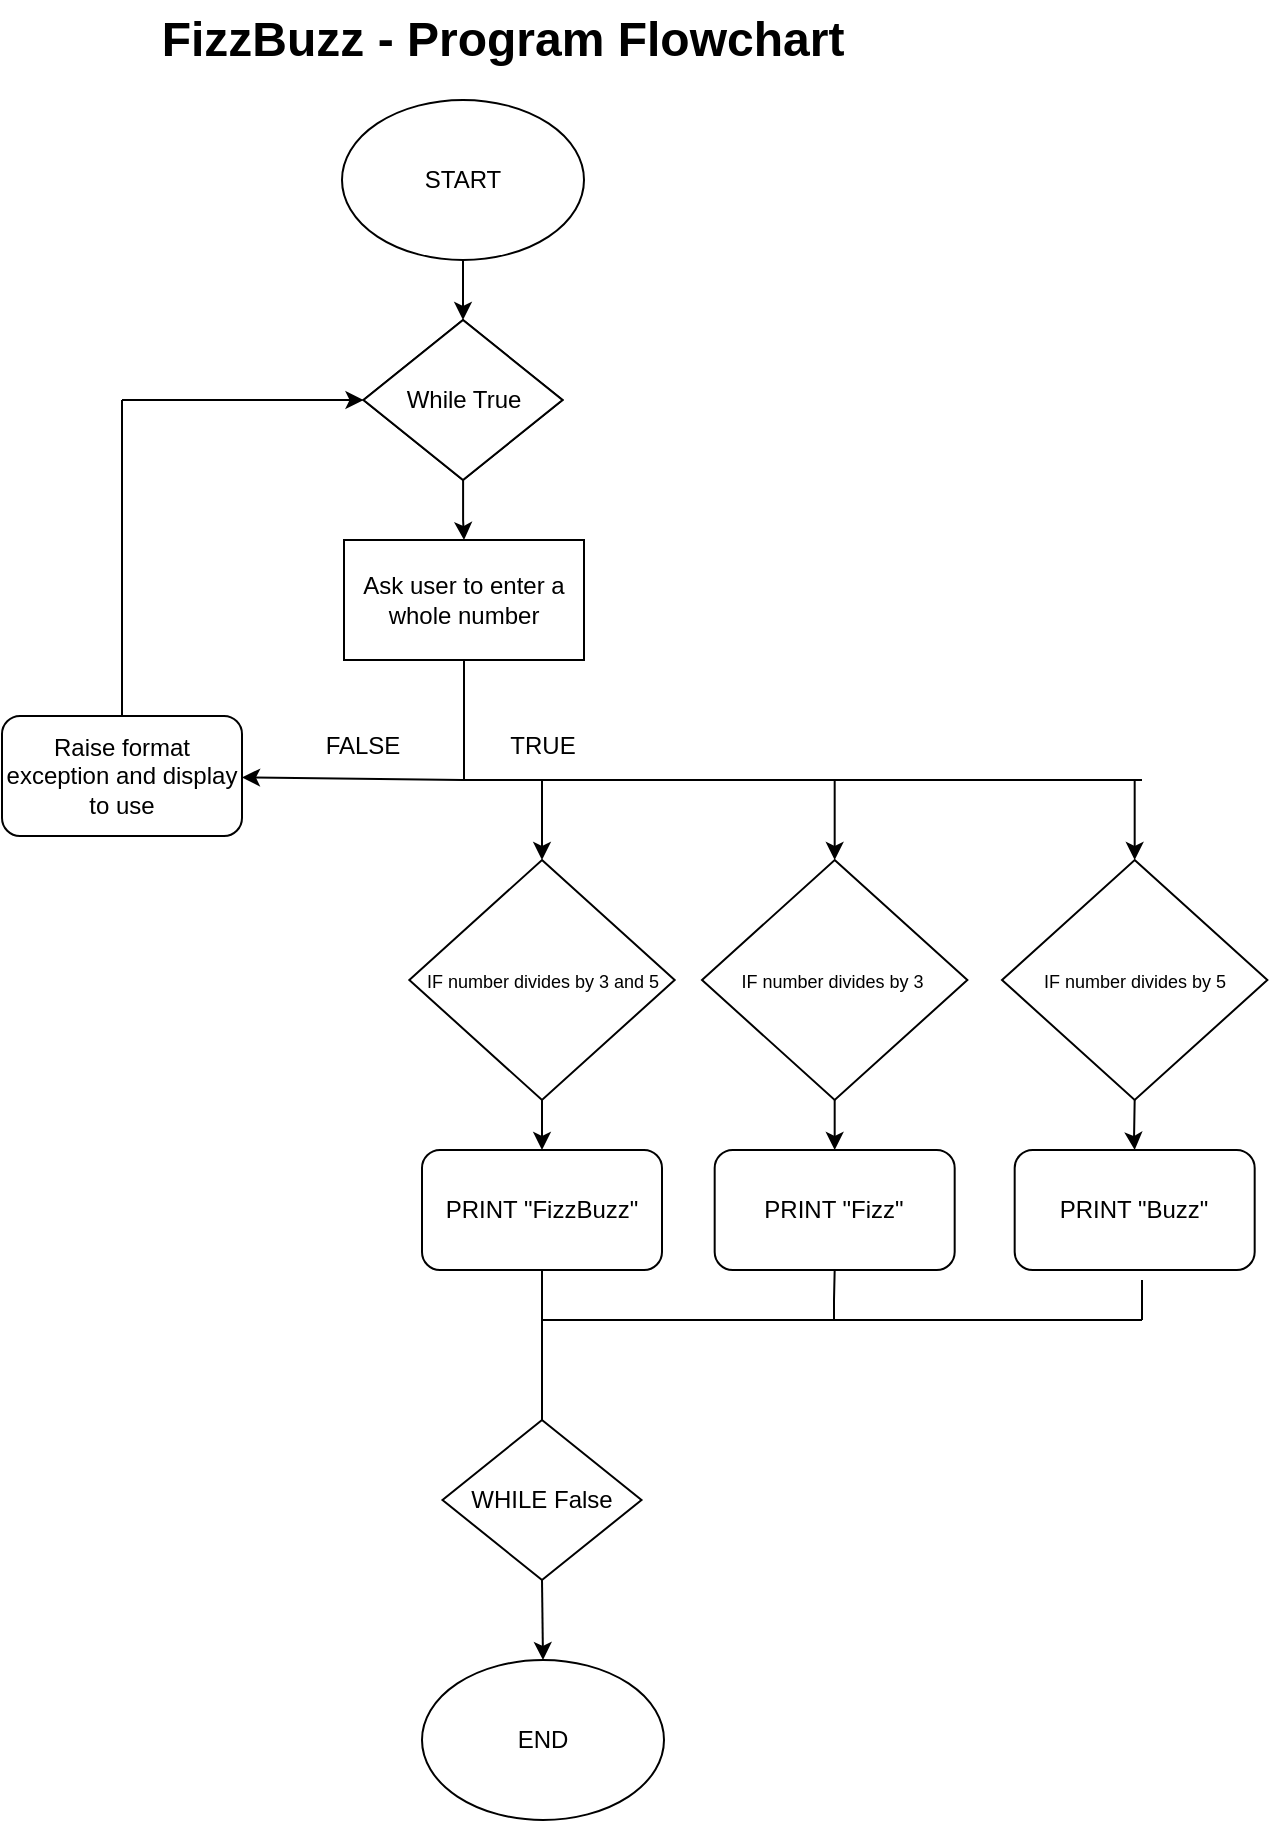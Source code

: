 <mxfile version="21.3.6" type="onedrive">
  <diagram id="C5RBs43oDa-KdzZeNtuy" name="Page-1">
    <mxGraphModel grid="1" page="1" gridSize="10" guides="1" tooltips="1" connect="1" arrows="1" fold="1" pageScale="1" pageWidth="827" pageHeight="1169" math="0" shadow="0">
      <root>
        <mxCell id="WIyWlLk6GJQsqaUBKTNV-0" />
        <mxCell id="WIyWlLk6GJQsqaUBKTNV-1" parent="WIyWlLk6GJQsqaUBKTNV-0" />
        <mxCell id="vjjjvio6U8Lt8Vp93TGe-2" value="FizzBuzz - Program Flowchart" style="text;html=1;align=center;verticalAlign=middle;resizable=0;points=[];autosize=1;strokeColor=none;fillColor=none;fontSize=24;fontStyle=1" vertex="1" parent="WIyWlLk6GJQsqaUBKTNV-1">
          <mxGeometry x="240" y="10" width="360" height="40" as="geometry" />
        </mxCell>
        <mxCell id="AtgH60uLK4HLd8rCisxl-3" value="START" style="ellipse;whiteSpace=wrap;html=1;" vertex="1" parent="WIyWlLk6GJQsqaUBKTNV-1">
          <mxGeometry x="340" y="60" width="121" height="80" as="geometry" />
        </mxCell>
        <mxCell id="AtgH60uLK4HLd8rCisxl-9" value="" style="edgeStyle=orthogonalEdgeStyle;rounded=0;orthogonalLoop=1;jettySize=auto;html=1;" edge="1" parent="WIyWlLk6GJQsqaUBKTNV-1" source="AtgH60uLK4HLd8rCisxl-4" target="AtgH60uLK4HLd8rCisxl-8">
          <mxGeometry relative="1" as="geometry" />
        </mxCell>
        <mxCell id="AtgH60uLK4HLd8rCisxl-4" value="While TRUE" style="rhombus;whiteSpace=wrap;html=1;" vertex="1" parent="WIyWlLk6GJQsqaUBKTNV-1">
          <mxGeometry x="350.75" y="170" width="99.5" height="80" as="geometry" />
        </mxCell>
        <mxCell id="AtgH60uLK4HLd8rCisxl-5" value="" style="endArrow=classic;html=1;rounded=0;exitX=0.5;exitY=1;exitDx=0;exitDy=0;entryX=0.5;entryY=0;entryDx=0;entryDy=0;" edge="1" parent="WIyWlLk6GJQsqaUBKTNV-1" source="AtgH60uLK4HLd8rCisxl-3" target="AtgH60uLK4HLd8rCisxl-4">
          <mxGeometry width="50" height="50" relative="1" as="geometry">
            <mxPoint x="390" y="420" as="sourcePoint" />
            <mxPoint x="440" y="370" as="targetPoint" />
          </mxGeometry>
        </mxCell>
        <mxCell id="AtgH60uLK4HLd8rCisxl-8" value="Ask user to enter a whole number" style="whiteSpace=wrap;html=1;" vertex="1" parent="WIyWlLk6GJQsqaUBKTNV-1">
          <mxGeometry x="341" y="280" width="120" height="60" as="geometry" />
        </mxCell>
        <mxCell id="AtgH60uLK4HLd8rCisxl-16" value="" style="endArrow=none;html=1;rounded=0;entryX=0.5;entryY=1;entryDx=0;entryDy=0;" edge="1" parent="WIyWlLk6GJQsqaUBKTNV-1" target="AtgH60uLK4HLd8rCisxl-8">
          <mxGeometry width="50" height="50" relative="1" as="geometry">
            <mxPoint x="401" y="400" as="sourcePoint" />
            <mxPoint x="440" y="370" as="targetPoint" />
          </mxGeometry>
        </mxCell>
        <mxCell id="AtgH60uLK4HLd8rCisxl-17" value="" style="endArrow=classic;html=1;rounded=0;" edge="1" parent="WIyWlLk6GJQsqaUBKTNV-1" target="AtgH60uLK4HLd8rCisxl-20">
          <mxGeometry width="50" height="50" relative="1" as="geometry">
            <mxPoint x="400" y="400" as="sourcePoint" />
            <mxPoint x="320" y="400" as="targetPoint" />
          </mxGeometry>
        </mxCell>
        <mxCell id="AtgH60uLK4HLd8rCisxl-19" value="FALSE" style="text;html=1;align=center;verticalAlign=middle;resizable=0;points=[];autosize=1;strokeColor=none;fillColor=none;" vertex="1" parent="WIyWlLk6GJQsqaUBKTNV-1">
          <mxGeometry x="320" y="368" width="60" height="30" as="geometry" />
        </mxCell>
        <mxCell id="AtgH60uLK4HLd8rCisxl-20" value="Raise format exception and display to use" style="rounded=1;whiteSpace=wrap;html=1;" vertex="1" parent="WIyWlLk6GJQsqaUBKTNV-1">
          <mxGeometry x="170" y="368" width="120" height="60" as="geometry" />
        </mxCell>
        <mxCell id="AtgH60uLK4HLd8rCisxl-22" value="" style="endArrow=none;html=1;rounded=0;exitX=0.5;exitY=0;exitDx=0;exitDy=0;" edge="1" parent="WIyWlLk6GJQsqaUBKTNV-1" source="AtgH60uLK4HLd8rCisxl-20">
          <mxGeometry width="50" height="50" relative="1" as="geometry">
            <mxPoint x="390" y="420" as="sourcePoint" />
            <mxPoint x="230" y="210" as="targetPoint" />
          </mxGeometry>
        </mxCell>
        <mxCell id="AtgH60uLK4HLd8rCisxl-23" value="" style="endArrow=classic;html=1;rounded=0;entryX=0;entryY=0.5;entryDx=0;entryDy=0;" edge="1" parent="WIyWlLk6GJQsqaUBKTNV-1" target="AtgH60uLK4HLd8rCisxl-4">
          <mxGeometry width="50" height="50" relative="1" as="geometry">
            <mxPoint x="230" y="210" as="sourcePoint" />
            <mxPoint x="440" y="370" as="targetPoint" />
            <Array as="points">
              <mxPoint x="290" y="210" />
            </Array>
          </mxGeometry>
        </mxCell>
        <mxCell id="AtgH60uLK4HLd8rCisxl-24" value="TRUE" style="text;html=1;align=center;verticalAlign=middle;resizable=0;points=[];autosize=1;strokeColor=none;fillColor=none;" vertex="1" parent="WIyWlLk6GJQsqaUBKTNV-1">
          <mxGeometry x="410" y="368" width="60" height="30" as="geometry" />
        </mxCell>
        <mxCell id="AtgH60uLK4HLd8rCisxl-26" value="" style="endArrow=none;html=1;rounded=0;" edge="1" parent="WIyWlLk6GJQsqaUBKTNV-1">
          <mxGeometry width="50" height="50" relative="1" as="geometry">
            <mxPoint x="400" y="400" as="sourcePoint" />
            <mxPoint x="740" y="400" as="targetPoint" />
          </mxGeometry>
        </mxCell>
        <mxCell id="AtgH60uLK4HLd8rCisxl-32" value="&lt;font style=&quot;font-size: 9px;&quot;&gt;IF number divides by 3 and 5&lt;/font&gt;&lt;div style=&quot;text-align: justify;&quot;&gt;&lt;/div&gt;" style="rhombus;whiteSpace=wrap;html=1;" vertex="1" parent="WIyWlLk6GJQsqaUBKTNV-1">
          <mxGeometry x="373.66" y="440" width="132.68" height="120" as="geometry" />
        </mxCell>
        <mxCell id="AtgH60uLK4HLd8rCisxl-38" value="" style="endArrow=classic;html=1;rounded=0;entryX=0.5;entryY=0;entryDx=0;entryDy=0;" edge="1" parent="WIyWlLk6GJQsqaUBKTNV-1" target="AtgH60uLK4HLd8rCisxl-32">
          <mxGeometry width="50" height="50" relative="1" as="geometry">
            <mxPoint x="440" y="400" as="sourcePoint" />
            <mxPoint x="450" y="380" as="targetPoint" />
          </mxGeometry>
        </mxCell>
        <mxCell id="AtgH60uLK4HLd8rCisxl-39" value="&lt;font style=&quot;font-size: 9px;&quot;&gt;IF number divides by 3&amp;nbsp;&lt;br&gt;&lt;/font&gt;&lt;div style=&quot;text-align: justify;&quot;&gt;&lt;/div&gt;" style="rhombus;whiteSpace=wrap;html=1;" vertex="1" parent="WIyWlLk6GJQsqaUBKTNV-1">
          <mxGeometry x="520" y="440" width="132.68" height="120" as="geometry" />
        </mxCell>
        <mxCell id="AtgH60uLK4HLd8rCisxl-40" value="" style="endArrow=classic;html=1;rounded=0;entryX=0.5;entryY=0;entryDx=0;entryDy=0;" edge="1" parent="WIyWlLk6GJQsqaUBKTNV-1" target="AtgH60uLK4HLd8rCisxl-39">
          <mxGeometry width="50" height="50" relative="1" as="geometry">
            <mxPoint x="586.34" y="400" as="sourcePoint" />
            <mxPoint x="596.34" y="380" as="targetPoint" />
          </mxGeometry>
        </mxCell>
        <mxCell id="AtgH60uLK4HLd8rCisxl-41" value="&lt;font style=&quot;font-size: 9px;&quot;&gt;IF number divides by 5&lt;/font&gt;&lt;div style=&quot;text-align: justify;&quot;&gt;&lt;/div&gt;" style="rhombus;whiteSpace=wrap;html=1;" vertex="1" parent="WIyWlLk6GJQsqaUBKTNV-1">
          <mxGeometry x="670" y="440" width="132.68" height="120" as="geometry" />
        </mxCell>
        <mxCell id="AtgH60uLK4HLd8rCisxl-42" value="" style="endArrow=classic;html=1;rounded=0;entryX=0.5;entryY=0;entryDx=0;entryDy=0;" edge="1" parent="WIyWlLk6GJQsqaUBKTNV-1" target="AtgH60uLK4HLd8rCisxl-41">
          <mxGeometry width="50" height="50" relative="1" as="geometry">
            <mxPoint x="736.34" y="400" as="sourcePoint" />
            <mxPoint x="746.34" y="380" as="targetPoint" />
          </mxGeometry>
        </mxCell>
        <mxCell id="AtgH60uLK4HLd8rCisxl-43" value="PRINT &quot;FizzBuzz&quot;" style="rounded=1;whiteSpace=wrap;html=1;" vertex="1" parent="WIyWlLk6GJQsqaUBKTNV-1">
          <mxGeometry x="380" y="585" width="120" height="60" as="geometry" />
        </mxCell>
        <mxCell id="AtgH60uLK4HLd8rCisxl-46" value="PRINT &quot;Fizz&quot;" style="rounded=1;whiteSpace=wrap;html=1;" vertex="1" parent="WIyWlLk6GJQsqaUBKTNV-1">
          <mxGeometry x="526.34" y="585" width="120" height="60" as="geometry" />
        </mxCell>
        <mxCell id="AtgH60uLK4HLd8rCisxl-47" value="PRINT &quot;Buzz&quot;" style="rounded=1;whiteSpace=wrap;html=1;" vertex="1" parent="WIyWlLk6GJQsqaUBKTNV-1">
          <mxGeometry x="676.34" y="585" width="120" height="60" as="geometry" />
        </mxCell>
        <mxCell id="AtgH60uLK4HLd8rCisxl-48" value="" style="endArrow=classic;html=1;rounded=0;exitX=0.5;exitY=1;exitDx=0;exitDy=0;entryX=0.5;entryY=0;entryDx=0;entryDy=0;" edge="1" parent="WIyWlLk6GJQsqaUBKTNV-1" source="AtgH60uLK4HLd8rCisxl-32" target="AtgH60uLK4HLd8rCisxl-43">
          <mxGeometry width="50" height="50" relative="1" as="geometry">
            <mxPoint x="400" y="430" as="sourcePoint" />
            <mxPoint x="450" y="380" as="targetPoint" />
          </mxGeometry>
        </mxCell>
        <mxCell id="AtgH60uLK4HLd8rCisxl-49" value="" style="endArrow=classic;html=1;rounded=0;exitX=0.5;exitY=1;exitDx=0;exitDy=0;entryX=0.5;entryY=0;entryDx=0;entryDy=0;" edge="1" parent="WIyWlLk6GJQsqaUBKTNV-1" source="AtgH60uLK4HLd8rCisxl-39" target="AtgH60uLK4HLd8rCisxl-46">
          <mxGeometry width="50" height="50" relative="1" as="geometry">
            <mxPoint x="400" y="430" as="sourcePoint" />
            <mxPoint x="586" y="580" as="targetPoint" />
          </mxGeometry>
        </mxCell>
        <mxCell id="AtgH60uLK4HLd8rCisxl-50" value="" style="endArrow=classic;html=1;rounded=0;exitX=0.5;exitY=1;exitDx=0;exitDy=0;entryX=0.5;entryY=0;entryDx=0;entryDy=0;" edge="1" parent="WIyWlLk6GJQsqaUBKTNV-1" source="AtgH60uLK4HLd8rCisxl-41" target="AtgH60uLK4HLd8rCisxl-47">
          <mxGeometry width="50" height="50" relative="1" as="geometry">
            <mxPoint x="400" y="430" as="sourcePoint" />
            <mxPoint x="736" y="600" as="targetPoint" />
            <Array as="points">
              <mxPoint x="736" y="580" />
            </Array>
          </mxGeometry>
        </mxCell>
        <mxCell id="AtgH60uLK4HLd8rCisxl-51" value="" style="endArrow=none;html=1;rounded=0;exitX=0.5;exitY=1;exitDx=0;exitDy=0;" edge="1" parent="WIyWlLk6GJQsqaUBKTNV-1" source="AtgH60uLK4HLd8rCisxl-43">
          <mxGeometry width="50" height="50" relative="1" as="geometry">
            <mxPoint x="410" y="428" as="sourcePoint" />
            <mxPoint x="440" y="720" as="targetPoint" />
          </mxGeometry>
        </mxCell>
        <mxCell id="AtgH60uLK4HLd8rCisxl-52" value="" style="endArrow=none;html=1;rounded=0;" edge="1" parent="WIyWlLk6GJQsqaUBKTNV-1">
          <mxGeometry width="50" height="50" relative="1" as="geometry">
            <mxPoint x="440" y="670" as="sourcePoint" />
            <mxPoint x="740" y="670" as="targetPoint" />
          </mxGeometry>
        </mxCell>
        <mxCell id="AtgH60uLK4HLd8rCisxl-53" value="" style="endArrow=none;html=1;rounded=0;exitX=0.5;exitY=1;exitDx=0;exitDy=0;" edge="1" parent="WIyWlLk6GJQsqaUBKTNV-1" source="AtgH60uLK4HLd8rCisxl-46">
          <mxGeometry width="50" height="50" relative="1" as="geometry">
            <mxPoint x="400" y="430" as="sourcePoint" />
            <mxPoint x="586" y="670" as="targetPoint" />
            <Array as="points">
              <mxPoint x="586" y="660" />
            </Array>
          </mxGeometry>
        </mxCell>
        <mxCell id="AtgH60uLK4HLd8rCisxl-54" value="" style="endArrow=none;html=1;rounded=0;" edge="1" parent="WIyWlLk6GJQsqaUBKTNV-1">
          <mxGeometry width="50" height="50" relative="1" as="geometry">
            <mxPoint x="740" y="650" as="sourcePoint" />
            <mxPoint x="740" y="670" as="targetPoint" />
          </mxGeometry>
        </mxCell>
        <mxCell id="AtgH60uLK4HLd8rCisxl-55" value="While True" style="rhombus;whiteSpace=wrap;html=1;" vertex="1" parent="WIyWlLk6GJQsqaUBKTNV-1">
          <mxGeometry x="350.75" y="170" width="99.5" height="80" as="geometry" />
        </mxCell>
        <mxCell id="AtgH60uLK4HLd8rCisxl-56" value="WHILE False" style="rhombus;whiteSpace=wrap;html=1;" vertex="1" parent="WIyWlLk6GJQsqaUBKTNV-1">
          <mxGeometry x="390.25" y="720" width="99.5" height="80" as="geometry" />
        </mxCell>
        <mxCell id="AtgH60uLK4HLd8rCisxl-57" value="END" style="ellipse;whiteSpace=wrap;html=1;" vertex="1" parent="WIyWlLk6GJQsqaUBKTNV-1">
          <mxGeometry x="380" y="840" width="121" height="80" as="geometry" />
        </mxCell>
        <mxCell id="AtgH60uLK4HLd8rCisxl-58" value="" style="endArrow=classic;html=1;rounded=0;entryX=0.5;entryY=0;entryDx=0;entryDy=0;exitX=0.5;exitY=1;exitDx=0;exitDy=0;" edge="1" parent="WIyWlLk6GJQsqaUBKTNV-1" source="AtgH60uLK4HLd8rCisxl-56" target="AtgH60uLK4HLd8rCisxl-57">
          <mxGeometry width="50" height="50" relative="1" as="geometry">
            <mxPoint x="400" y="700" as="sourcePoint" />
            <mxPoint x="450" y="650" as="targetPoint" />
          </mxGeometry>
        </mxCell>
      </root>
    </mxGraphModel>
  </diagram>
</mxfile>
